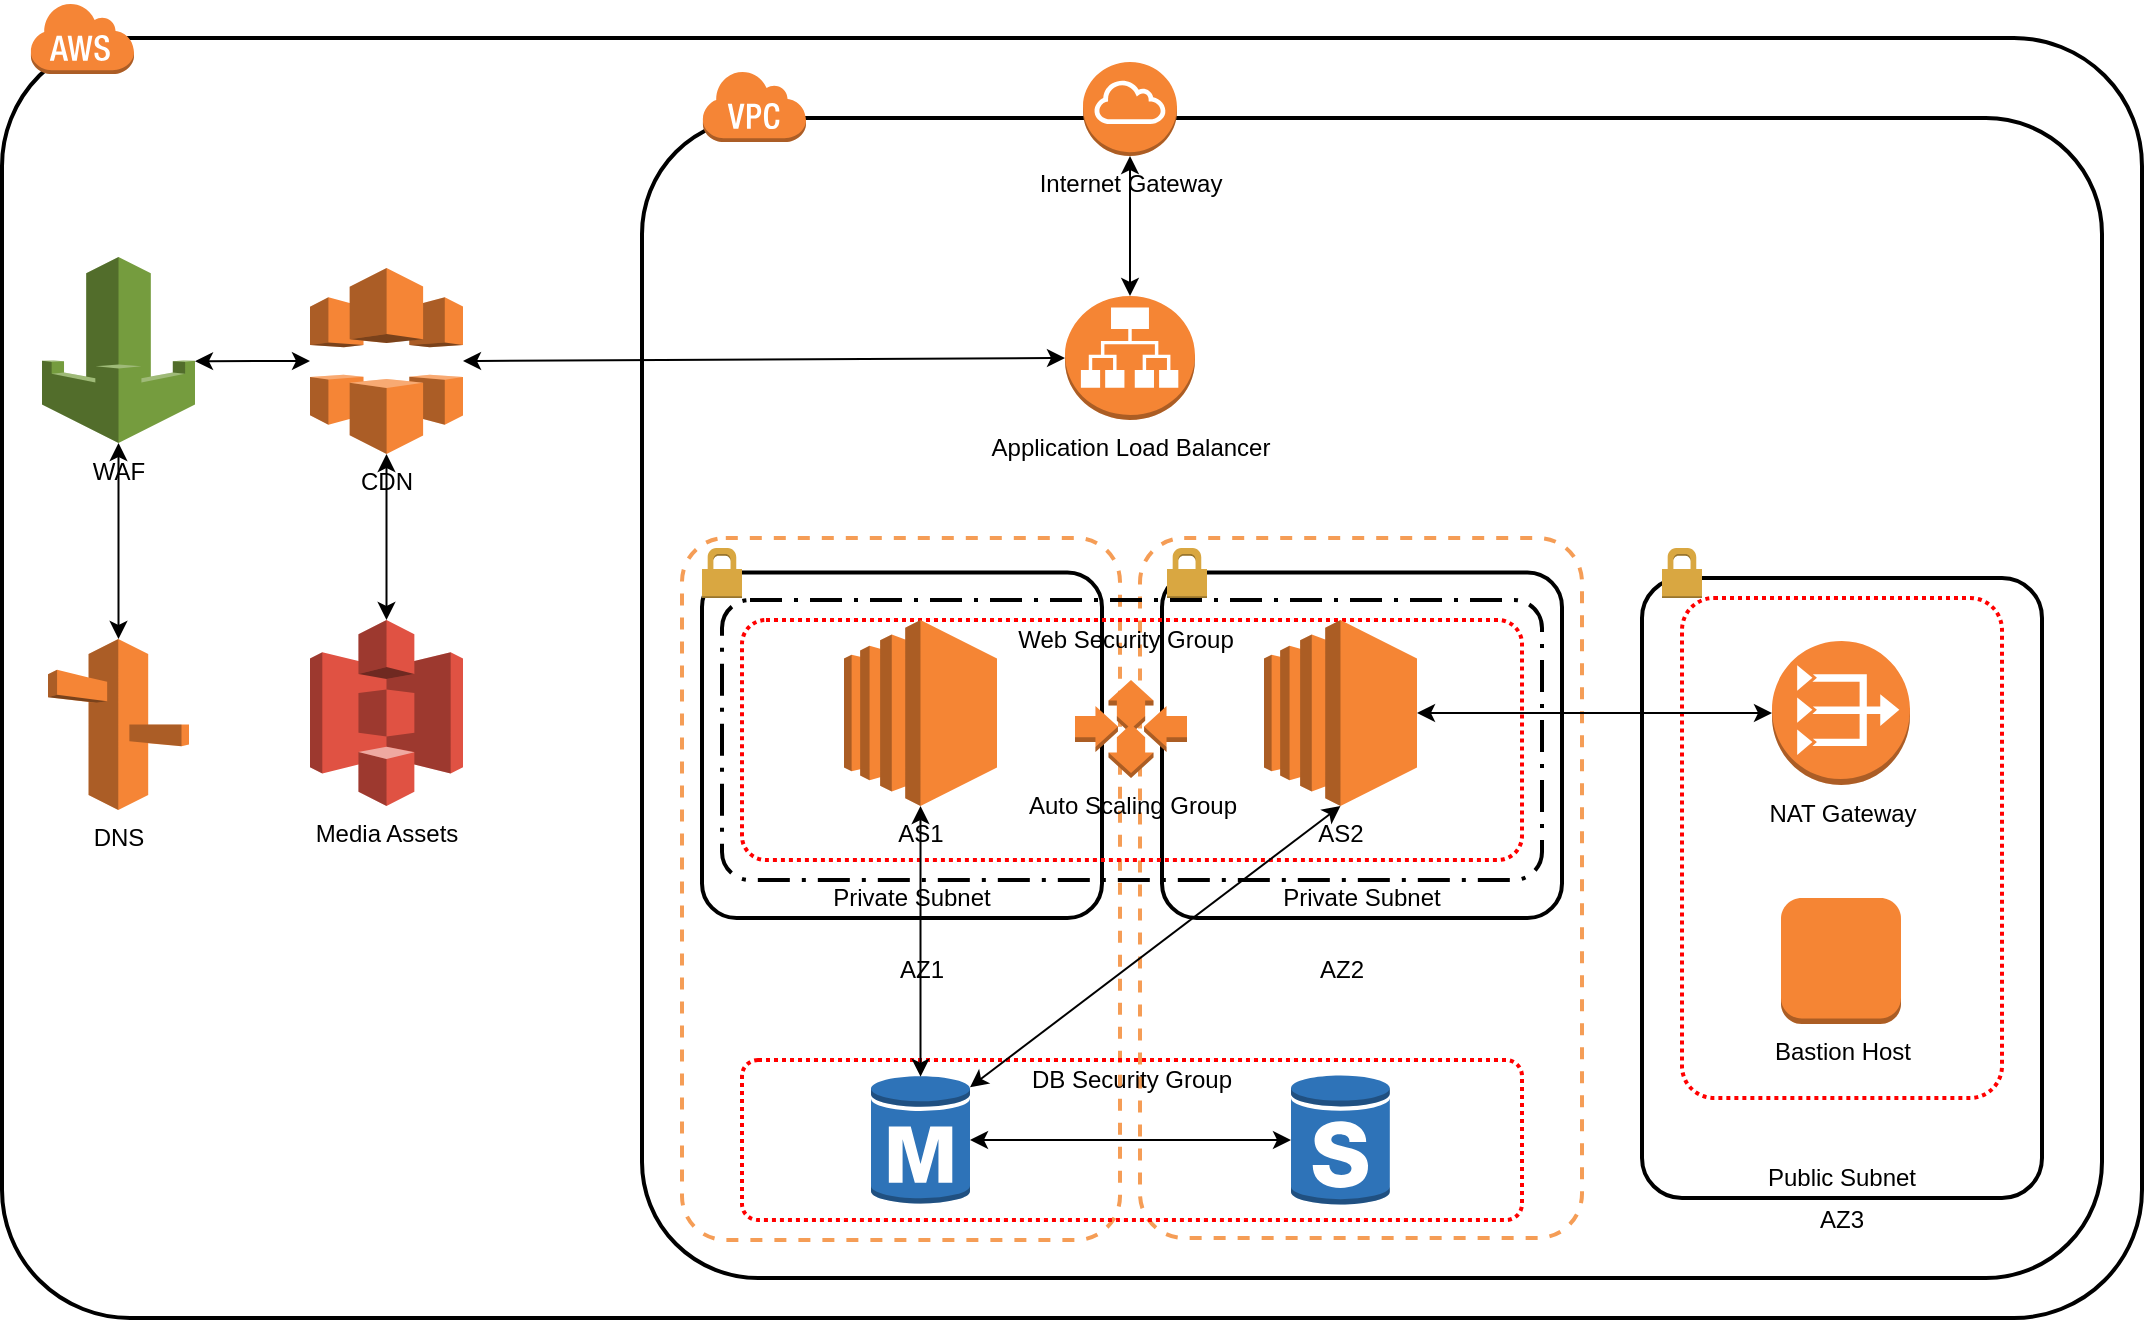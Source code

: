 <mxfile version="12.2.0" type="github" pages="1">
  <diagram id="5Zbl6CHWXgQttE_M9LcY" name="Initial Design">
    <mxGraphModel dx="1408" dy="820" grid="1" gridSize="10" guides="1" tooltips="1" connect="1" arrows="1" fold="1" page="1" pageScale="1" pageWidth="1169" pageHeight="827" math="0" shadow="0">
      <root>
        <mxCell id="0"/>
        <mxCell id="1" parent="0"/>
        <mxCell id="9e1VEklYufHi8k3glotA-36" value="" style="rounded=1;arcSize=10;dashed=0;strokeColor=#000000;fillColor=none;gradientColor=none;strokeWidth=2;dashPattern=1 1;" parent="1" vertex="1">
          <mxGeometry x="60" y="100" width="1070" height="640" as="geometry"/>
        </mxCell>
        <mxCell id="9e1VEklYufHi8k3glotA-30" value="" style="rounded=1;arcSize=10;dashed=0;strokeColor=#000000;fillColor=none;gradientColor=none;strokeWidth=2;dashPattern=1 1;" parent="1" vertex="1">
          <mxGeometry x="380" y="140" width="730" height="580" as="geometry"/>
        </mxCell>
        <mxCell id="9e1VEklYufHi8k3glotA-13" value="" style="rounded=1;arcSize=10;dashed=0;strokeColor=#000000;fillColor=none;gradientColor=none;strokeWidth=2;dashPattern=1 1;" parent="1" vertex="1">
          <mxGeometry x="640" y="367.273" width="200" height="172.727" as="geometry"/>
        </mxCell>
        <mxCell id="9e1VEklYufHi8k3glotA-25" value="" style="rounded=1;arcSize=10;dashed=0;strokeColor=#000000;fillColor=none;gradientColor=none;strokeWidth=2;dashPattern=1 1;" parent="1" vertex="1">
          <mxGeometry x="880" y="370" width="200" height="310" as="geometry"/>
        </mxCell>
        <mxCell id="9e1VEklYufHi8k3glotA-3" value="" style="rounded=1;arcSize=10;dashed=1;strokeColor=#ff0000;fillColor=none;gradientColor=none;dashPattern=1 1;strokeWidth=2;" parent="1" vertex="1">
          <mxGeometry x="900" y="380" width="160" height="250" as="geometry"/>
        </mxCell>
        <mxCell id="57lxgci6vz3q_mzFb29b-9" value="" style="rounded=1;arcSize=10;dashed=1;strokeColor=#F59D56;fillColor=none;gradientColor=none;strokeWidth=2;" parent="1" vertex="1">
          <mxGeometry x="629" y="350" width="221" height="350" as="geometry"/>
        </mxCell>
        <mxCell id="57lxgci6vz3q_mzFb29b-6" value="" style="rounded=1;arcSize=10;dashed=1;strokeColor=#F59D56;fillColor=none;gradientColor=none;strokeWidth=2;" parent="1" vertex="1">
          <mxGeometry x="400" y="350" width="219" height="351" as="geometry"/>
        </mxCell>
        <mxCell id="9e1VEklYufHi8k3glotA-11" value="" style="group" parent="1" vertex="1" connectable="0">
          <mxGeometry x="410" y="350" width="200" height="190" as="geometry"/>
        </mxCell>
        <mxCell id="9e1VEklYufHi8k3glotA-7" value="" style="rounded=1;arcSize=10;dashed=0;strokeColor=#000000;fillColor=none;gradientColor=none;strokeWidth=2;dashPattern=1 1;" parent="9e1VEklYufHi8k3glotA-11" vertex="1">
          <mxGeometry y="17.273" width="200" height="172.727" as="geometry"/>
        </mxCell>
        <mxCell id="9e1VEklYufHi8k3glotA-19" value="Private Subnet" style="text;html=1;strokeColor=none;fillColor=none;align=center;verticalAlign=middle;whiteSpace=wrap;rounded=0;dashed=1;dashPattern=1 1;" parent="9e1VEklYufHi8k3glotA-11" vertex="1">
          <mxGeometry x="60" y="170" width="90" height="20" as="geometry"/>
        </mxCell>
        <mxCell id="9e1VEklYufHi8k3glotA-42" value="" style="dashed=0;html=1;shape=mxgraph.aws3.permissions;fillColor=#D9A741;gradientColor=none;dashed=0;dashPattern=1 1;" parent="9e1VEklYufHi8k3glotA-11" vertex="1">
          <mxGeometry y="5" width="20" height="25" as="geometry"/>
        </mxCell>
        <mxCell id="57lxgci6vz3q_mzFb29b-29" value="" style="rounded=1;arcSize=10;dashed=1;strokeColor=#ff0000;fillColor=none;gradientColor=none;strokeWidth=2;dashPattern=1 1;" parent="1" vertex="1">
          <mxGeometry x="430" y="611" width="390" height="80" as="geometry"/>
        </mxCell>
        <mxCell id="57lxgci6vz3q_mzFb29b-11" value="" style="rounded=1;arcSize=10;dashed=1;strokeColor=#ff0000;fillColor=none;gradientColor=none;dashPattern=1 1;strokeWidth=2;" parent="1" vertex="1">
          <mxGeometry x="430" y="391" width="390" height="120" as="geometry"/>
        </mxCell>
        <mxCell id="57lxgci6vz3q_mzFb29b-15" value="" style="rounded=1;arcSize=10;dashed=1;strokeColor=#000000;fillColor=none;gradientColor=none;dashPattern=8 3 1 3;strokeWidth=2;" parent="1" vertex="1">
          <mxGeometry x="420" y="381" width="410" height="140" as="geometry"/>
        </mxCell>
        <mxCell id="57lxgci6vz3q_mzFb29b-4" value="AS1" style="outlineConnect=0;dashed=0;verticalLabelPosition=bottom;verticalAlign=top;align=center;html=1;shape=mxgraph.aws3.ec2;fillColor=#F58534;gradientColor=none;" parent="1" vertex="1">
          <mxGeometry x="481" y="391" width="76.5" height="93" as="geometry"/>
        </mxCell>
        <mxCell id="57lxgci6vz3q_mzFb29b-7" value="AZ1" style="text;html=1;strokeColor=none;fillColor=none;align=center;verticalAlign=middle;whiteSpace=wrap;rounded=0;dashed=1;" parent="1" vertex="1">
          <mxGeometry x="499.5" y="556" width="40" height="20" as="geometry"/>
        </mxCell>
        <mxCell id="57lxgci6vz3q_mzFb29b-8" value="AS2" style="outlineConnect=0;dashed=0;verticalLabelPosition=bottom;verticalAlign=top;align=center;html=1;shape=mxgraph.aws3.ec2;fillColor=#F58534;gradientColor=none;" parent="1" vertex="1">
          <mxGeometry x="691" y="391" width="76.5" height="93" as="geometry"/>
        </mxCell>
        <mxCell id="57lxgci6vz3q_mzFb29b-10" value="AZ2" style="text;html=1;strokeColor=none;fillColor=none;align=center;verticalAlign=middle;whiteSpace=wrap;rounded=0;dashed=1;" parent="1" vertex="1">
          <mxGeometry x="709.5" y="556" width="40" height="20" as="geometry"/>
        </mxCell>
        <mxCell id="57lxgci6vz3q_mzFb29b-12" value="Web Security Group" style="text;html=1;strokeColor=none;fillColor=none;align=center;verticalAlign=middle;whiteSpace=wrap;rounded=0;dashed=1;dashPattern=1 1;" parent="1" vertex="1">
          <mxGeometry x="559.5" y="391" width="124" height="20" as="geometry"/>
        </mxCell>
        <mxCell id="57lxgci6vz3q_mzFb29b-16" value="Auto Scaling Group" style="outlineConnect=0;dashed=0;verticalLabelPosition=bottom;verticalAlign=top;align=center;html=1;shape=mxgraph.aws3.auto_scaling;fillColor=#F58534;gradientColor=none;dashPattern=1 1;" parent="1" vertex="1">
          <mxGeometry x="596.5" y="421" width="56" height="49" as="geometry"/>
        </mxCell>
        <mxCell id="57lxgci6vz3q_mzFb29b-19" value="Application Load Balancer" style="outlineConnect=0;dashed=0;verticalLabelPosition=bottom;verticalAlign=top;align=center;html=1;shape=mxgraph.aws3.application_load_balancer;fillColor=#F58534;gradientColor=none;dashPattern=1 1;" parent="1" vertex="1">
          <mxGeometry x="591.5" y="229" width="65" height="62" as="geometry"/>
        </mxCell>
        <mxCell id="57lxgci6vz3q_mzFb29b-22" value="" style="outlineConnect=0;dashed=0;verticalLabelPosition=bottom;verticalAlign=top;align=center;html=1;shape=mxgraph.aws3.rds_db_instance;fillColor=#2E73B8;gradientColor=none;dashPattern=1 1;" parent="1" vertex="1">
          <mxGeometry x="494.5" y="618" width="49.5" height="66" as="geometry"/>
        </mxCell>
        <mxCell id="57lxgci6vz3q_mzFb29b-28" value="" style="outlineConnect=0;dashed=0;verticalLabelPosition=bottom;verticalAlign=top;align=center;html=1;shape=mxgraph.aws3.rds_db_instance_standby_multi_az;fillColor=#2E73B8;gradientColor=none;" parent="1" vertex="1">
          <mxGeometry x="704.5" y="618" width="49.5" height="66" as="geometry"/>
        </mxCell>
        <mxCell id="57lxgci6vz3q_mzFb29b-30" value="DB Security Group" style="text;html=1;strokeColor=none;fillColor=none;align=center;verticalAlign=middle;whiteSpace=wrap;rounded=0;dashed=1;dashPattern=1 1;" parent="1" vertex="1">
          <mxGeometry x="560.5" y="611" width="128" height="20" as="geometry"/>
        </mxCell>
        <mxCell id="57lxgci6vz3q_mzFb29b-32" value="" style="endArrow=classic;startArrow=classic;html=1;exitX=1;exitY=0.5;exitDx=0;exitDy=0;exitPerimeter=0;entryX=0;entryY=0.5;entryDx=0;entryDy=0;entryPerimeter=0;" parent="1" source="57lxgci6vz3q_mzFb29b-22" target="57lxgci6vz3q_mzFb29b-28" edge="1">
          <mxGeometry width="50" height="50" relative="1" as="geometry">
            <mxPoint x="549" y="681" as="sourcePoint"/>
            <mxPoint x="599" y="631" as="targetPoint"/>
          </mxGeometry>
        </mxCell>
        <mxCell id="57lxgci6vz3q_mzFb29b-33" value="" style="endArrow=classic;startArrow=classic;html=1;entryX=0.5;entryY=1;entryDx=0;entryDy=0;entryPerimeter=0;exitX=0.5;exitY=0.02;exitDx=0;exitDy=0;exitPerimeter=0;" parent="1" source="57lxgci6vz3q_mzFb29b-22" target="57lxgci6vz3q_mzFb29b-4" edge="1">
          <mxGeometry width="50" height="50" relative="1" as="geometry">
            <mxPoint x="309" y="591" as="sourcePoint"/>
            <mxPoint x="359" y="541" as="targetPoint"/>
          </mxGeometry>
        </mxCell>
        <mxCell id="57lxgci6vz3q_mzFb29b-34" value="" style="endArrow=classic;startArrow=classic;html=1;entryX=0.5;entryY=1;entryDx=0;entryDy=0;entryPerimeter=0;exitX=1;exitY=0.1;exitDx=0;exitDy=0;exitPerimeter=0;" parent="1" source="57lxgci6vz3q_mzFb29b-22" target="57lxgci6vz3q_mzFb29b-8" edge="1">
          <mxGeometry width="50" height="50" relative="1" as="geometry">
            <mxPoint x="259" y="621" as="sourcePoint"/>
            <mxPoint x="309" y="571" as="targetPoint"/>
          </mxGeometry>
        </mxCell>
        <mxCell id="57lxgci6vz3q_mzFb29b-35" value="CDN" style="outlineConnect=0;dashed=0;verticalLabelPosition=bottom;verticalAlign=top;align=center;html=1;shape=mxgraph.aws3.cloudfront;fillColor=#F58536;gradientColor=none;dashPattern=1 1;" parent="1" vertex="1">
          <mxGeometry x="214" y="215" width="76.5" height="93" as="geometry"/>
        </mxCell>
        <mxCell id="57lxgci6vz3q_mzFb29b-36" value="DNS" style="outlineConnect=0;dashed=0;verticalLabelPosition=bottom;verticalAlign=top;align=center;html=1;shape=mxgraph.aws3.route_53;fillColor=#F58536;gradientColor=none;dashPattern=1 1;" parent="1" vertex="1">
          <mxGeometry x="83" y="400.5" width="70.5" height="85.5" as="geometry"/>
        </mxCell>
        <mxCell id="57lxgci6vz3q_mzFb29b-38" value="Media Assets" style="outlineConnect=0;dashed=0;verticalLabelPosition=bottom;verticalAlign=top;align=center;html=1;shape=mxgraph.aws3.s3;fillColor=#E05243;gradientColor=none;dashPattern=1 1;" parent="1" vertex="1">
          <mxGeometry x="214" y="391" width="76.5" height="93" as="geometry"/>
        </mxCell>
        <mxCell id="57lxgci6vz3q_mzFb29b-39" value="" style="endArrow=classic;startArrow=classic;html=1;entryX=0.5;entryY=1;entryDx=0;entryDy=0;entryPerimeter=0;exitX=0.5;exitY=0;exitDx=0;exitDy=0;exitPerimeter=0;" parent="1" source="57lxgci6vz3q_mzFb29b-38" target="57lxgci6vz3q_mzFb29b-35" edge="1">
          <mxGeometry width="50" height="50" relative="1" as="geometry">
            <mxPoint x="74" y="438" as="sourcePoint"/>
            <mxPoint x="124" y="388" as="targetPoint"/>
          </mxGeometry>
        </mxCell>
        <mxCell id="57lxgci6vz3q_mzFb29b-41" value="" style="endArrow=classic;startArrow=classic;html=1;exitX=1;exitY=0.5;exitDx=0;exitDy=0;exitPerimeter=0;entryX=0;entryY=0.5;entryDx=0;entryDy=0;entryPerimeter=0;" parent="1" source="57lxgci6vz3q_mzFb29b-35" target="57lxgci6vz3q_mzFb29b-19" edge="1">
          <mxGeometry width="50" height="50" relative="1" as="geometry">
            <mxPoint x="304" y="225" as="sourcePoint"/>
            <mxPoint x="354" y="175" as="targetPoint"/>
          </mxGeometry>
        </mxCell>
        <mxCell id="57lxgci6vz3q_mzFb29b-45" value="" style="dashed=0;html=1;shape=mxgraph.aws3.virtual_private_cloud;fillColor=#F58536;gradientColor=none;dashed=0;dashPattern=1 1;" parent="1" vertex="1">
          <mxGeometry x="410" y="116" width="52" height="36" as="geometry"/>
        </mxCell>
        <mxCell id="57lxgci6vz3q_mzFb29b-46" value="WAF" style="outlineConnect=0;dashed=0;verticalLabelPosition=bottom;verticalAlign=top;align=center;html=1;shape=mxgraph.aws3.waf;fillColor=#759C3E;gradientColor=none;dashPattern=1 1;" parent="1" vertex="1">
          <mxGeometry x="80" y="209.5" width="76.5" height="93" as="geometry"/>
        </mxCell>
        <mxCell id="57lxgci6vz3q_mzFb29b-47" value="" style="endArrow=classic;startArrow=classic;html=1;entryX=1;entryY=0.56;entryDx=0;entryDy=0;entryPerimeter=0;exitX=0;exitY=0.5;exitDx=0;exitDy=0;exitPerimeter=0;" parent="1" source="57lxgci6vz3q_mzFb29b-35" target="57lxgci6vz3q_mzFb29b-46" edge="1">
          <mxGeometry width="50" height="50" relative="1" as="geometry">
            <mxPoint x="-10" y="295" as="sourcePoint"/>
            <mxPoint x="40" y="245" as="targetPoint"/>
          </mxGeometry>
        </mxCell>
        <mxCell id="57lxgci6vz3q_mzFb29b-48" value="" style="endArrow=classic;startArrow=classic;html=1;entryX=0.5;entryY=1;entryDx=0;entryDy=0;entryPerimeter=0;exitX=0.5;exitY=0;exitDx=0;exitDy=0;exitPerimeter=0;" parent="1" source="57lxgci6vz3q_mzFb29b-36" target="57lxgci6vz3q_mzFb29b-46" edge="1">
          <mxGeometry width="50" height="50" relative="1" as="geometry">
            <mxPoint x="90" y="365" as="sourcePoint"/>
            <mxPoint x="140" y="315" as="targetPoint"/>
          </mxGeometry>
        </mxCell>
        <mxCell id="57lxgci6vz3q_mzFb29b-49" value="Internet Gateway" style="outlineConnect=0;dashed=0;verticalLabelPosition=bottom;verticalAlign=top;align=center;html=1;shape=mxgraph.aws3.internet_gateway;fillColor=#F58534;gradientColor=none;dashPattern=1 1;" parent="1" vertex="1">
          <mxGeometry x="600.5" y="112" width="47" height="47" as="geometry"/>
        </mxCell>
        <mxCell id="57lxgci6vz3q_mzFb29b-50" value="" style="endArrow=classic;startArrow=classic;html=1;exitX=0.5;exitY=0;exitDx=0;exitDy=0;exitPerimeter=0;entryX=0.5;entryY=1;entryDx=0;entryDy=0;entryPerimeter=0;" parent="1" source="57lxgci6vz3q_mzFb29b-19" target="57lxgci6vz3q_mzFb29b-49" edge="1">
          <mxGeometry width="50" height="50" relative="1" as="geometry">
            <mxPoint x="570" y="218" as="sourcePoint"/>
            <mxPoint x="620" y="168" as="targetPoint"/>
          </mxGeometry>
        </mxCell>
        <mxCell id="9e1VEklYufHi8k3glotA-22" value="AZ3" style="text;html=1;strokeColor=none;fillColor=none;align=center;verticalAlign=middle;whiteSpace=wrap;rounded=0;dashed=1;" parent="1" vertex="1">
          <mxGeometry x="960" y="681" width="40" height="20" as="geometry"/>
        </mxCell>
        <mxCell id="9e1VEklYufHi8k3glotA-24" value="NAT Gateway" style="outlineConnect=0;dashed=0;verticalLabelPosition=bottom;verticalAlign=top;align=center;html=1;shape=mxgraph.aws3.vpc_nat_gateway;fillColor=#F58536;gradientColor=none;dashPattern=1 1;" parent="1" vertex="1">
          <mxGeometry x="945" y="401.5" width="69" height="72" as="geometry"/>
        </mxCell>
        <mxCell id="9e1VEklYufHi8k3glotA-26" value="" style="dashed=0;html=1;shape=mxgraph.aws3.permissions;fillColor=#D9A741;gradientColor=none;dashed=0;dashPattern=1 1;" parent="1" vertex="1">
          <mxGeometry x="890" y="355" width="20" height="25" as="geometry"/>
        </mxCell>
        <mxCell id="9e1VEklYufHi8k3glotA-20" value="Private Subnet" style="text;html=1;strokeColor=none;fillColor=none;align=center;verticalAlign=middle;whiteSpace=wrap;rounded=0;dashed=1;dashPattern=1 1;" parent="1" vertex="1">
          <mxGeometry x="695" y="520" width="90" height="20" as="geometry"/>
        </mxCell>
        <mxCell id="9e1VEklYufHi8k3glotA-27" value="Bastion Host" style="outlineConnect=0;dashed=0;verticalLabelPosition=bottom;verticalAlign=top;align=center;html=1;shape=mxgraph.aws3.instance;fillColor=#F58534;gradientColor=none;dashPattern=1 1;" parent="1" vertex="1">
          <mxGeometry x="949.5" y="530" width="60" height="63" as="geometry"/>
        </mxCell>
        <mxCell id="9e1VEklYufHi8k3glotA-29" value="Public Subnet" style="text;html=1;strokeColor=none;fillColor=none;align=center;verticalAlign=middle;whiteSpace=wrap;rounded=0;dashed=1;dashPattern=1 1;" parent="1" vertex="1">
          <mxGeometry x="935" y="660" width="90" height="20" as="geometry"/>
        </mxCell>
        <mxCell id="9e1VEklYufHi8k3glotA-40" value="" style="endArrow=classic;startArrow=classic;html=1;exitX=1;exitY=0.5;exitDx=0;exitDy=0;exitPerimeter=0;entryX=0;entryY=0.5;entryDx=0;entryDy=0;entryPerimeter=0;" parent="1" source="57lxgci6vz3q_mzFb29b-8" target="9e1VEklYufHi8k3glotA-24" edge="1">
          <mxGeometry width="50" height="50" relative="1" as="geometry">
            <mxPoint x="810" y="320" as="sourcePoint"/>
            <mxPoint x="860" y="270" as="targetPoint"/>
          </mxGeometry>
        </mxCell>
        <mxCell id="9e1VEklYufHi8k3glotA-41" value="" style="dashed=0;html=1;shape=mxgraph.aws3.permissions;fillColor=#D9A741;gradientColor=none;dashed=0;dashPattern=1 1;" parent="1" vertex="1">
          <mxGeometry x="642.5" y="355" width="20" height="25" as="geometry"/>
        </mxCell>
        <mxCell id="9e1VEklYufHi8k3glotA-37" value="" style="dashed=0;html=1;shape=mxgraph.aws3.cloud;fillColor=#F58536;gradientColor=none;dashed=0;dashPattern=1 1;" parent="1" vertex="1">
          <mxGeometry x="74" y="82" width="52" height="36" as="geometry"/>
        </mxCell>
      </root>
    </mxGraphModel>
  </diagram>
</mxfile>
